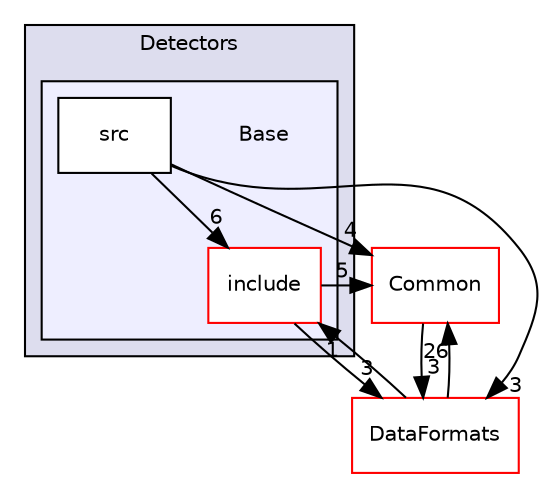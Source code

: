 digraph "/home/travis/build/AliceO2Group/AliceO2/Detectors/Base" {
  bgcolor=transparent;
  compound=true
  node [ fontsize="10", fontname="Helvetica"];
  edge [ labelfontsize="10", labelfontname="Helvetica"];
  subgraph clusterdir_051dca18e802f8e9474f2e30d29c04e0 {
    graph [ bgcolor="#ddddee", pencolor="black", label="Detectors" fontname="Helvetica", fontsize="10", URL="dir_051dca18e802f8e9474f2e30d29c04e0.html"]
  subgraph clusterdir_37c90836491b695b472bf98d1be8336b {
    graph [ bgcolor="#eeeeff", pencolor="black", label="" URL="dir_37c90836491b695b472bf98d1be8336b.html"];
    dir_37c90836491b695b472bf98d1be8336b [shape=plaintext label="Base"];
    dir_548839eeca1931d32df07653a7903e44 [shape=box label="include" color="red" fillcolor="white" style="filled" URL="dir_548839eeca1931d32df07653a7903e44.html"];
    dir_eeeef6c2eb7f500b211a8736eff99ff9 [shape=box label="src" color="black" fillcolor="white" style="filled" URL="dir_eeeef6c2eb7f500b211a8736eff99ff9.html"];
  }
  }
  dir_4ab6b4cc6a7edbff49100e9123df213f [shape=box label="Common" color="red" URL="dir_4ab6b4cc6a7edbff49100e9123df213f.html"];
  dir_2171f7ec022c5423887b07c69b2f5b48 [shape=box label="DataFormats" color="red" URL="dir_2171f7ec022c5423887b07c69b2f5b48.html"];
  dir_548839eeca1931d32df07653a7903e44->dir_4ab6b4cc6a7edbff49100e9123df213f [headlabel="5", labeldistance=1.5 headhref="dir_000161_000016.html"];
  dir_548839eeca1931d32df07653a7903e44->dir_2171f7ec022c5423887b07c69b2f5b48 [headlabel="3", labeldistance=1.5 headhref="dir_000161_000055.html"];
  dir_4ab6b4cc6a7edbff49100e9123df213f->dir_2171f7ec022c5423887b07c69b2f5b48 [headlabel="3", labeldistance=1.5 headhref="dir_000016_000055.html"];
  dir_eeeef6c2eb7f500b211a8736eff99ff9->dir_548839eeca1931d32df07653a7903e44 [headlabel="6", labeldistance=1.5 headhref="dir_000205_000161.html"];
  dir_eeeef6c2eb7f500b211a8736eff99ff9->dir_4ab6b4cc6a7edbff49100e9123df213f [headlabel="4", labeldistance=1.5 headhref="dir_000205_000016.html"];
  dir_eeeef6c2eb7f500b211a8736eff99ff9->dir_2171f7ec022c5423887b07c69b2f5b48 [headlabel="3", labeldistance=1.5 headhref="dir_000205_000055.html"];
  dir_2171f7ec022c5423887b07c69b2f5b48->dir_548839eeca1931d32df07653a7903e44 [headlabel="1", labeldistance=1.5 headhref="dir_000055_000161.html"];
  dir_2171f7ec022c5423887b07c69b2f5b48->dir_4ab6b4cc6a7edbff49100e9123df213f [headlabel="26", labeldistance=1.5 headhref="dir_000055_000016.html"];
}
